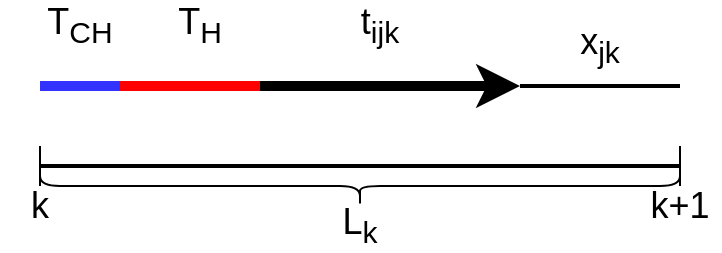 <mxfile version="15.3.8" type="device"><diagram id="TP5hWUytcx6XgXnP0Taf" name="Page-1"><mxGraphModel dx="488" dy="282" grid="1" gridSize="10" guides="1" tooltips="1" connect="1" arrows="1" fold="1" page="1" pageScale="1" pageWidth="850" pageHeight="1100" math="0" shadow="0"><root><mxCell id="0"/><mxCell id="1" parent="0"/><mxCell id="NuQHYxfC5pwF1JbfsfGO-1" value="" style="endArrow=none;html=1;strokeWidth=2;" edge="1" parent="1"><mxGeometry width="50" height="50" relative="1" as="geometry"><mxPoint x="240" y="240" as="sourcePoint"/><mxPoint x="560" y="240" as="targetPoint"/></mxGeometry></mxCell><mxCell id="NuQHYxfC5pwF1JbfsfGO-2" value="" style="endArrow=none;html=1;" edge="1" parent="1"><mxGeometry width="50" height="50" relative="1" as="geometry"><mxPoint x="240" y="250" as="sourcePoint"/><mxPoint x="240" y="230" as="targetPoint"/></mxGeometry></mxCell><mxCell id="NuQHYxfC5pwF1JbfsfGO-3" value="" style="endArrow=none;html=1;" edge="1" parent="1"><mxGeometry width="50" height="50" relative="1" as="geometry"><mxPoint x="560" y="250" as="sourcePoint"/><mxPoint x="560" y="230" as="targetPoint"/></mxGeometry></mxCell><mxCell id="NuQHYxfC5pwF1JbfsfGO-5" value="&lt;font style=&quot;font-size: 18px&quot;&gt;k&lt;/font&gt;" style="text;html=1;strokeColor=none;fillColor=none;align=center;verticalAlign=middle;whiteSpace=wrap;rounded=0;" vertex="1" parent="1"><mxGeometry x="220" y="250" width="40" height="20" as="geometry"/></mxCell><mxCell id="NuQHYxfC5pwF1JbfsfGO-6" value="&lt;font style=&quot;font-size: 18px&quot;&gt;k+1&lt;/font&gt;" style="text;html=1;strokeColor=none;fillColor=none;align=center;verticalAlign=middle;whiteSpace=wrap;rounded=0;" vertex="1" parent="1"><mxGeometry x="540" y="250" width="40" height="20" as="geometry"/></mxCell><mxCell id="NuQHYxfC5pwF1JbfsfGO-7" value="&lt;font style=&quot;font-size: 18px&quot;&gt;L&lt;sub&gt;k&lt;/sub&gt;&lt;/font&gt;" style="text;html=1;strokeColor=none;fillColor=none;align=center;verticalAlign=middle;whiteSpace=wrap;rounded=0;" vertex="1" parent="1"><mxGeometry x="380" y="260" width="40" height="20" as="geometry"/></mxCell><mxCell id="NuQHYxfC5pwF1JbfsfGO-8" value="" style="shape=curlyBracket;whiteSpace=wrap;html=1;rounded=1;rotation=-90;" vertex="1" parent="1"><mxGeometry x="390" y="90" width="20" height="320" as="geometry"/></mxCell><mxCell id="NuQHYxfC5pwF1JbfsfGO-9" value="" style="endArrow=none;html=1;strokeWidth=5;strokeColor=#3333FF;" edge="1" parent="1"><mxGeometry width="50" height="50" relative="1" as="geometry"><mxPoint x="240" y="200" as="sourcePoint"/><mxPoint x="280" y="200" as="targetPoint"/></mxGeometry></mxCell><mxCell id="NuQHYxfC5pwF1JbfsfGO-10" value="" style="endArrow=none;html=1;strokeWidth=5;strokeColor=#FF0000;" edge="1" parent="1"><mxGeometry width="50" height="50" relative="1" as="geometry"><mxPoint x="280" y="200" as="sourcePoint"/><mxPoint x="350" y="200" as="targetPoint"/></mxGeometry></mxCell><mxCell id="NuQHYxfC5pwF1JbfsfGO-11" value="" style="endArrow=classic;html=1;strokeColor=#000000;strokeWidth=5;" edge="1" parent="1"><mxGeometry width="50" height="50" relative="1" as="geometry"><mxPoint x="350" y="200" as="sourcePoint"/><mxPoint x="480" y="200" as="targetPoint"/></mxGeometry></mxCell><mxCell id="NuQHYxfC5pwF1JbfsfGO-12" value="" style="endArrow=none;html=1;strokeWidth=2;" edge="1" parent="1"><mxGeometry width="50" height="50" relative="1" as="geometry"><mxPoint x="480" y="200" as="sourcePoint"/><mxPoint x="560" y="200" as="targetPoint"/></mxGeometry></mxCell><mxCell id="NuQHYxfC5pwF1JbfsfGO-13" value="&lt;span style=&quot;font-size: 18px&quot;&gt;T&lt;sub&gt;CH&lt;/sub&gt;&lt;/span&gt;" style="text;html=1;strokeColor=none;fillColor=none;align=center;verticalAlign=middle;whiteSpace=wrap;rounded=0;" vertex="1" parent="1"><mxGeometry x="240" y="160" width="40" height="20" as="geometry"/></mxCell><mxCell id="NuQHYxfC5pwF1JbfsfGO-14" value="&lt;span style=&quot;font-size: 18px&quot;&gt;T&lt;sub&gt;H&lt;/sub&gt;&lt;/span&gt;" style="text;html=1;strokeColor=none;fillColor=none;align=center;verticalAlign=middle;whiteSpace=wrap;rounded=0;" vertex="1" parent="1"><mxGeometry x="300" y="160" width="40" height="20" as="geometry"/></mxCell><mxCell id="NuQHYxfC5pwF1JbfsfGO-15" value="&lt;sub&gt;&lt;span style=&quot;font-size: 18px&quot;&gt;t&lt;sub&gt;ijk&lt;/sub&gt;&lt;/span&gt;&lt;/sub&gt;" style="text;html=1;strokeColor=none;fillColor=none;align=center;verticalAlign=middle;whiteSpace=wrap;rounded=0;" vertex="1" parent="1"><mxGeometry x="390" y="160" width="40" height="20" as="geometry"/></mxCell><mxCell id="NuQHYxfC5pwF1JbfsfGO-16" value="&lt;sub&gt;&lt;span style=&quot;font-size: 18px&quot;&gt;x&lt;sub&gt;jk&lt;/sub&gt;&lt;/span&gt;&lt;/sub&gt;" style="text;html=1;strokeColor=none;fillColor=none;align=center;verticalAlign=middle;whiteSpace=wrap;rounded=0;" vertex="1" parent="1"><mxGeometry x="500" y="170" width="40" height="20" as="geometry"/></mxCell></root></mxGraphModel></diagram></mxfile>